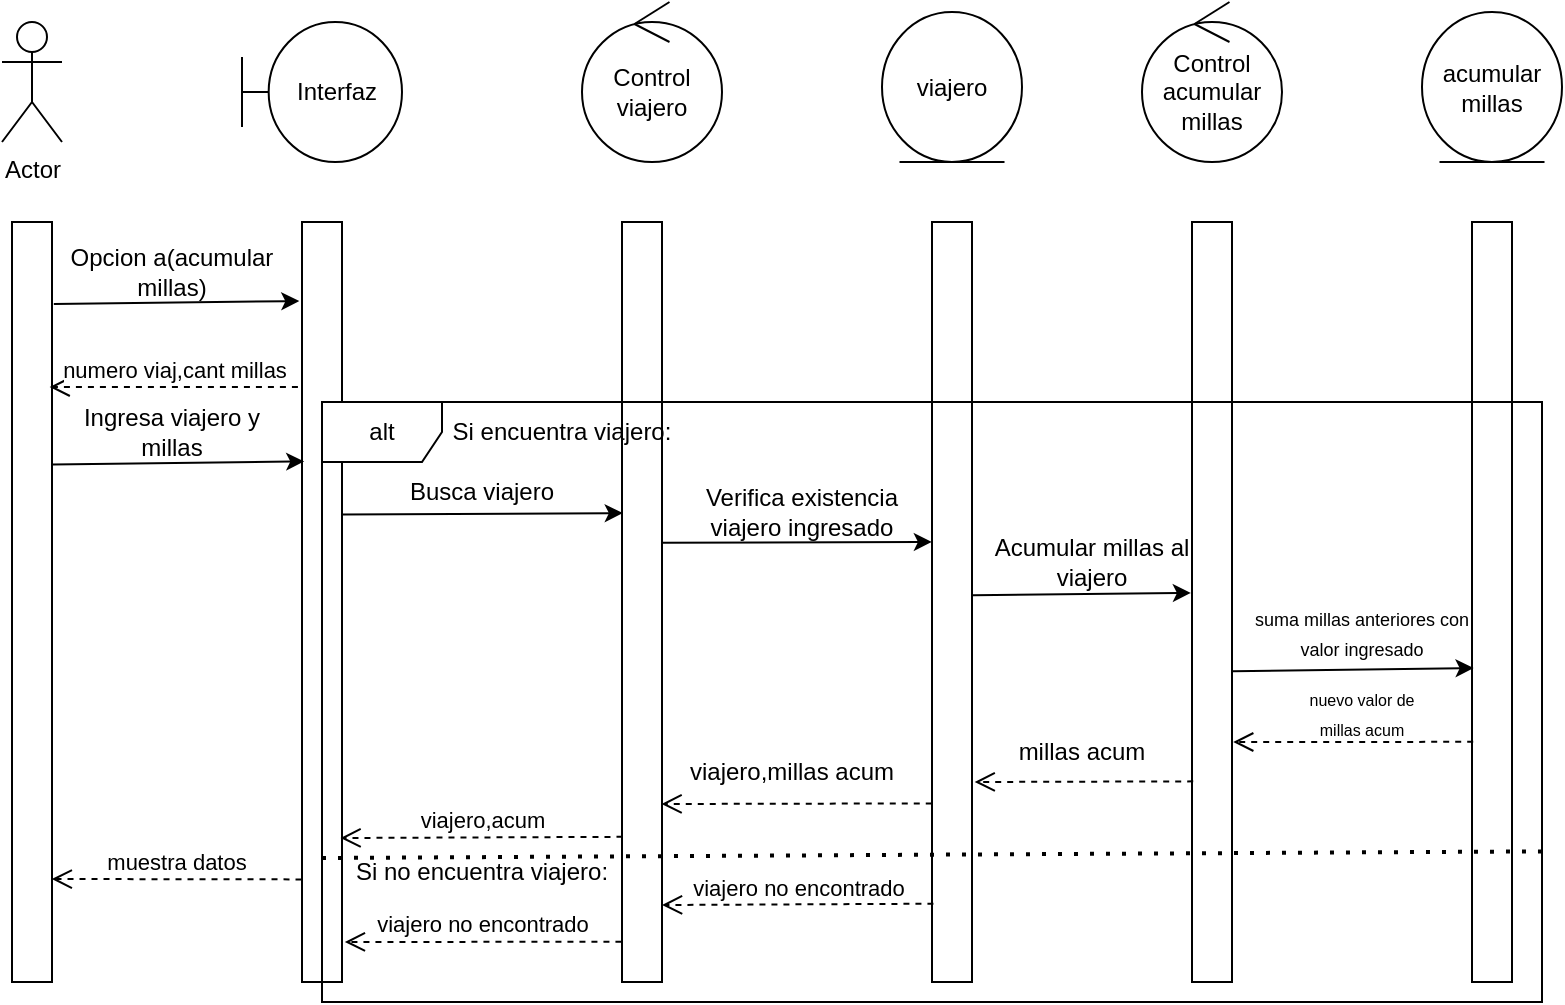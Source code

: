 <mxfile version="21.2.9" type="device">
  <diagram name="Página-1" id="k2aV3mfpag6Ss8hprGoy">
    <mxGraphModel dx="1393" dy="797" grid="1" gridSize="10" guides="1" tooltips="1" connect="1" arrows="1" fold="1" page="1" pageScale="1" pageWidth="850" pageHeight="1100" math="0" shadow="0">
      <root>
        <mxCell id="0" />
        <mxCell id="1" parent="0" />
        <mxCell id="Pa6JtWTiXnyP-uvEOS40-1" value="Actor" style="shape=umlActor;verticalLabelPosition=bottom;verticalAlign=top;html=1;outlineConnect=0;" vertex="1" parent="1">
          <mxGeometry x="40" y="60" width="30" height="60" as="geometry" />
        </mxCell>
        <mxCell id="Pa6JtWTiXnyP-uvEOS40-2" value="" style="rounded=0;whiteSpace=wrap;html=1;rotation=90;" vertex="1" parent="1">
          <mxGeometry x="-135" y="340" width="380" height="20" as="geometry" />
        </mxCell>
        <mxCell id="Pa6JtWTiXnyP-uvEOS40-3" value="Interfaz" style="shape=umlBoundary;whiteSpace=wrap;html=1;" vertex="1" parent="1">
          <mxGeometry x="160" y="60" width="80" height="70" as="geometry" />
        </mxCell>
        <mxCell id="Pa6JtWTiXnyP-uvEOS40-4" value="" style="rounded=0;whiteSpace=wrap;html=1;rotation=90;" vertex="1" parent="1">
          <mxGeometry x="10" y="340" width="380" height="20" as="geometry" />
        </mxCell>
        <mxCell id="Pa6JtWTiXnyP-uvEOS40-5" value="Control viajero" style="ellipse;shape=umlControl;whiteSpace=wrap;html=1;" vertex="1" parent="1">
          <mxGeometry x="330" y="50" width="70" height="80" as="geometry" />
        </mxCell>
        <mxCell id="Pa6JtWTiXnyP-uvEOS40-6" value="viajero" style="ellipse;shape=umlEntity;whiteSpace=wrap;html=1;" vertex="1" parent="1">
          <mxGeometry x="480" y="55" width="70" height="75" as="geometry" />
        </mxCell>
        <mxCell id="Pa6JtWTiXnyP-uvEOS40-8" value="Control acumular&lt;br&gt;millas" style="ellipse;shape=umlControl;whiteSpace=wrap;html=1;" vertex="1" parent="1">
          <mxGeometry x="610" y="50" width="70" height="80" as="geometry" />
        </mxCell>
        <mxCell id="Pa6JtWTiXnyP-uvEOS40-153" value="acumular&lt;br&gt;millas" style="ellipse;shape=umlEntity;whiteSpace=wrap;html=1;" vertex="1" parent="1">
          <mxGeometry x="750" y="55" width="70" height="75" as="geometry" />
        </mxCell>
        <mxCell id="Pa6JtWTiXnyP-uvEOS40-154" value="" style="rounded=0;whiteSpace=wrap;html=1;rotation=90;" vertex="1" parent="1">
          <mxGeometry x="170" y="340" width="380" height="20" as="geometry" />
        </mxCell>
        <mxCell id="Pa6JtWTiXnyP-uvEOS40-155" value="" style="rounded=0;whiteSpace=wrap;html=1;rotation=90;" vertex="1" parent="1">
          <mxGeometry x="325" y="340" width="380" height="20" as="geometry" />
        </mxCell>
        <mxCell id="Pa6JtWTiXnyP-uvEOS40-156" value="" style="rounded=0;whiteSpace=wrap;html=1;rotation=90;" vertex="1" parent="1">
          <mxGeometry x="455" y="340" width="380" height="20" as="geometry" />
        </mxCell>
        <mxCell id="Pa6JtWTiXnyP-uvEOS40-157" value="" style="rounded=0;whiteSpace=wrap;html=1;rotation=90;" vertex="1" parent="1">
          <mxGeometry x="595" y="340" width="380" height="20" as="geometry" />
        </mxCell>
        <mxCell id="Pa6JtWTiXnyP-uvEOS40-158" value="" style="endArrow=classic;html=1;rounded=0;entryX=0.104;entryY=1.067;entryDx=0;entryDy=0;entryPerimeter=0;exitX=0.108;exitY=-0.045;exitDx=0;exitDy=0;exitPerimeter=0;" edge="1" parent="1" source="Pa6JtWTiXnyP-uvEOS40-2" target="Pa6JtWTiXnyP-uvEOS40-4">
          <mxGeometry width="50" height="50" relative="1" as="geometry">
            <mxPoint x="60" y="210" as="sourcePoint" />
            <mxPoint x="110" y="160" as="targetPoint" />
          </mxGeometry>
        </mxCell>
        <mxCell id="Pa6JtWTiXnyP-uvEOS40-159" value="Opcion a(acumular millas)" style="text;html=1;strokeColor=none;fillColor=none;align=center;verticalAlign=middle;whiteSpace=wrap;rounded=0;" vertex="1" parent="1">
          <mxGeometry x="70" y="170" width="110" height="30" as="geometry" />
        </mxCell>
        <mxCell id="Pa6JtWTiXnyP-uvEOS40-160" value="" style="endArrow=classic;html=1;rounded=0;exitX=0.319;exitY=-0.01;exitDx=0;exitDy=0;exitPerimeter=0;entryX=0.315;entryY=0.944;entryDx=0;entryDy=0;entryPerimeter=0;" edge="1" parent="1" source="Pa6JtWTiXnyP-uvEOS40-2" target="Pa6JtWTiXnyP-uvEOS40-4">
          <mxGeometry width="50" height="50" relative="1" as="geometry">
            <mxPoint x="70" y="300" as="sourcePoint" />
            <mxPoint x="120" y="250" as="targetPoint" />
          </mxGeometry>
        </mxCell>
        <mxCell id="Pa6JtWTiXnyP-uvEOS40-161" value="numero viaj,cant millas" style="html=1;verticalAlign=bottom;endArrow=open;dashed=1;endSize=8;edgeStyle=elbowEdgeStyle;elbow=vertical;curved=0;rounded=0;exitX=0.217;exitY=1.102;exitDx=0;exitDy=0;exitPerimeter=0;entryX=0.217;entryY=0.059;entryDx=0;entryDy=0;entryPerimeter=0;" edge="1" parent="1" source="Pa6JtWTiXnyP-uvEOS40-4" target="Pa6JtWTiXnyP-uvEOS40-2">
          <mxGeometry relative="1" as="geometry">
            <mxPoint x="160" y="240" as="sourcePoint" />
            <mxPoint x="80" y="240" as="targetPoint" />
          </mxGeometry>
        </mxCell>
        <mxCell id="Pa6JtWTiXnyP-uvEOS40-162" value="Ingresa viajero y millas" style="text;html=1;strokeColor=none;fillColor=none;align=center;verticalAlign=middle;whiteSpace=wrap;rounded=0;" vertex="1" parent="1">
          <mxGeometry x="65" y="250" width="120" height="30" as="geometry" />
        </mxCell>
        <mxCell id="Pa6JtWTiXnyP-uvEOS40-166" value="" style="endArrow=classic;html=1;rounded=0;exitX=0.385;exitY=0.015;exitDx=0;exitDy=0;exitPerimeter=0;entryX=0.383;entryY=0.981;entryDx=0;entryDy=0;entryPerimeter=0;" edge="1" parent="1" source="Pa6JtWTiXnyP-uvEOS40-4" target="Pa6JtWTiXnyP-uvEOS40-154">
          <mxGeometry width="50" height="50" relative="1" as="geometry">
            <mxPoint x="290" y="350" as="sourcePoint" />
            <mxPoint x="340" y="300" as="targetPoint" />
          </mxGeometry>
        </mxCell>
        <mxCell id="Pa6JtWTiXnyP-uvEOS40-167" value="Verifica existencia viajero ingresado" style="text;html=1;strokeColor=none;fillColor=none;align=center;verticalAlign=middle;whiteSpace=wrap;rounded=0;" vertex="1" parent="1">
          <mxGeometry x="390" y="290" width="100" height="30" as="geometry" />
        </mxCell>
        <mxCell id="Pa6JtWTiXnyP-uvEOS40-168" value="Busca viajero&lt;br&gt;" style="text;html=1;strokeColor=none;fillColor=none;align=center;verticalAlign=middle;whiteSpace=wrap;rounded=0;" vertex="1" parent="1">
          <mxGeometry x="240" y="280" width="80" height="30" as="geometry" />
        </mxCell>
        <mxCell id="Pa6JtWTiXnyP-uvEOS40-169" value="" style="endArrow=classic;html=1;rounded=0;exitX=0.422;exitY=0.015;exitDx=0;exitDy=0;exitPerimeter=0;entryX=0.421;entryY=1.003;entryDx=0;entryDy=0;entryPerimeter=0;" edge="1" parent="1" source="Pa6JtWTiXnyP-uvEOS40-154" target="Pa6JtWTiXnyP-uvEOS40-155">
          <mxGeometry width="50" height="50" relative="1" as="geometry">
            <mxPoint x="405" y="350" as="sourcePoint" />
            <mxPoint x="455" y="300" as="targetPoint" />
          </mxGeometry>
        </mxCell>
        <mxCell id="Pa6JtWTiXnyP-uvEOS40-170" value="" style="endArrow=classic;html=1;rounded=0;exitX=0.491;exitY=-0.014;exitDx=0;exitDy=0;exitPerimeter=0;entryX=0.488;entryY=1.028;entryDx=0;entryDy=0;entryPerimeter=0;" edge="1" parent="1" source="Pa6JtWTiXnyP-uvEOS40-155" target="Pa6JtWTiXnyP-uvEOS40-156">
          <mxGeometry width="50" height="50" relative="1" as="geometry">
            <mxPoint x="550" y="375" as="sourcePoint" />
            <mxPoint x="600" y="325" as="targetPoint" />
          </mxGeometry>
        </mxCell>
        <mxCell id="Pa6JtWTiXnyP-uvEOS40-171" value="Acumular millas al viajero" style="text;html=1;strokeColor=none;fillColor=none;align=center;verticalAlign=middle;whiteSpace=wrap;rounded=0;" vertex="1" parent="1">
          <mxGeometry x="530" y="310" width="110" height="40" as="geometry" />
        </mxCell>
        <mxCell id="Pa6JtWTiXnyP-uvEOS40-172" value="" style="endArrow=classic;html=1;rounded=0;exitX=0.591;exitY=-0.006;exitDx=0;exitDy=0;exitPerimeter=0;entryX=0.587;entryY=0.96;entryDx=0;entryDy=0;entryPerimeter=0;" edge="1" parent="1" source="Pa6JtWTiXnyP-uvEOS40-156" target="Pa6JtWTiXnyP-uvEOS40-157">
          <mxGeometry width="50" height="50" relative="1" as="geometry">
            <mxPoint x="690" y="410" as="sourcePoint" />
            <mxPoint x="740" y="360" as="targetPoint" />
          </mxGeometry>
        </mxCell>
        <mxCell id="Pa6JtWTiXnyP-uvEOS40-173" value="&lt;font style=&quot;font-size: 9px;&quot;&gt;suma millas anteriores con valor ingresado&lt;/font&gt;" style="text;html=1;strokeColor=none;fillColor=none;align=center;verticalAlign=middle;whiteSpace=wrap;rounded=0;" vertex="1" parent="1">
          <mxGeometry x="660" y="350" width="120" height="30" as="geometry" />
        </mxCell>
        <mxCell id="Pa6JtWTiXnyP-uvEOS40-174" value="" style="html=1;verticalAlign=bottom;endArrow=open;dashed=1;endSize=8;edgeStyle=elbowEdgeStyle;elbow=vertical;curved=0;rounded=0;entryX=0.685;entryY=-0.03;entryDx=0;entryDy=0;entryPerimeter=0;exitX=0.684;exitY=0.97;exitDx=0;exitDy=0;exitPerimeter=0;" edge="1" parent="1" source="Pa6JtWTiXnyP-uvEOS40-157" target="Pa6JtWTiXnyP-uvEOS40-156">
          <mxGeometry relative="1" as="geometry">
            <mxPoint x="760" y="420" as="sourcePoint" />
            <mxPoint x="680" y="420" as="targetPoint" />
          </mxGeometry>
        </mxCell>
        <mxCell id="Pa6JtWTiXnyP-uvEOS40-175" value="&lt;font style=&quot;font-size: 8px;&quot;&gt;nuevo valor de millas acum&lt;/font&gt;" style="text;html=1;strokeColor=none;fillColor=none;align=center;verticalAlign=middle;whiteSpace=wrap;rounded=0;" vertex="1" parent="1">
          <mxGeometry x="685" y="370" width="70" height="70" as="geometry" />
        </mxCell>
        <mxCell id="Pa6JtWTiXnyP-uvEOS40-176" value="" style="html=1;verticalAlign=bottom;endArrow=open;dashed=1;endSize=8;edgeStyle=elbowEdgeStyle;elbow=vertical;curved=0;rounded=0;exitX=0.765;exitY=1.006;exitDx=0;exitDy=0;exitPerimeter=0;entryX=0.767;entryY=0.012;entryDx=0;entryDy=0;entryPerimeter=0;" edge="1" parent="1" source="Pa6JtWTiXnyP-uvEOS40-155" target="Pa6JtWTiXnyP-uvEOS40-154">
          <mxGeometry relative="1" as="geometry">
            <mxPoint x="470" y="450" as="sourcePoint" />
            <mxPoint x="390" y="450" as="targetPoint" />
          </mxGeometry>
        </mxCell>
        <mxCell id="Pa6JtWTiXnyP-uvEOS40-177" value="" style="html=1;verticalAlign=bottom;endArrow=open;dashed=1;endSize=8;edgeStyle=elbowEdgeStyle;elbow=vertical;curved=0;rounded=0;exitX=0.736;exitY=0.97;exitDx=0;exitDy=0;exitPerimeter=0;entryX=0.738;entryY=-0.067;entryDx=0;entryDy=0;entryPerimeter=0;" edge="1" parent="1" source="Pa6JtWTiXnyP-uvEOS40-156" target="Pa6JtWTiXnyP-uvEOS40-155">
          <mxGeometry relative="1" as="geometry">
            <mxPoint x="630" y="440" as="sourcePoint" />
            <mxPoint x="550" y="440" as="targetPoint" />
          </mxGeometry>
        </mxCell>
        <mxCell id="Pa6JtWTiXnyP-uvEOS40-178" value="millas acum" style="text;html=1;strokeColor=none;fillColor=none;align=center;verticalAlign=middle;whiteSpace=wrap;rounded=0;" vertex="1" parent="1">
          <mxGeometry x="540" y="410" width="80" height="30" as="geometry" />
        </mxCell>
        <mxCell id="Pa6JtWTiXnyP-uvEOS40-179" value="viajero,millas acum" style="text;html=1;strokeColor=none;fillColor=none;align=center;verticalAlign=middle;whiteSpace=wrap;rounded=0;" vertex="1" parent="1">
          <mxGeometry x="380" y="420" width="110" height="30" as="geometry" />
        </mxCell>
        <mxCell id="Pa6JtWTiXnyP-uvEOS40-180" value="viajero,acum" style="html=1;verticalAlign=bottom;endArrow=open;dashed=1;endSize=8;edgeStyle=elbowEdgeStyle;elbow=vertical;curved=0;rounded=0;exitX=0.809;exitY=0.988;exitDx=0;exitDy=0;exitPerimeter=0;entryX=0.811;entryY=0.037;entryDx=0;entryDy=0;entryPerimeter=0;" edge="1" parent="1" source="Pa6JtWTiXnyP-uvEOS40-154" target="Pa6JtWTiXnyP-uvEOS40-4">
          <mxGeometry relative="1" as="geometry">
            <mxPoint x="320" y="470.22" as="sourcePoint" />
            <mxPoint x="240" y="470.22" as="targetPoint" />
          </mxGeometry>
        </mxCell>
        <mxCell id="Pa6JtWTiXnyP-uvEOS40-181" value="muestra datos" style="html=1;verticalAlign=bottom;endArrow=open;dashed=1;endSize=8;edgeStyle=elbowEdgeStyle;elbow=vertical;curved=0;rounded=0;exitX=0.865;exitY=1.012;exitDx=0;exitDy=0;exitPerimeter=0;entryX=0.865;entryY=0.006;entryDx=0;entryDy=0;entryPerimeter=0;" edge="1" parent="1" source="Pa6JtWTiXnyP-uvEOS40-4" target="Pa6JtWTiXnyP-uvEOS40-2">
          <mxGeometry relative="1" as="geometry">
            <mxPoint x="170" y="490.22" as="sourcePoint" />
            <mxPoint x="90" y="490.22" as="targetPoint" />
          </mxGeometry>
        </mxCell>
        <mxCell id="Pa6JtWTiXnyP-uvEOS40-182" value="viajero no encontrado" style="html=1;verticalAlign=bottom;endArrow=open;dashed=1;endSize=8;edgeStyle=elbowEdgeStyle;elbow=vertical;curved=0;rounded=0;exitX=0.897;exitY=0.964;exitDx=0;exitDy=0;exitPerimeter=0;entryX=0.901;entryY=0;entryDx=0;entryDy=0;entryPerimeter=0;" edge="1" parent="1" source="Pa6JtWTiXnyP-uvEOS40-155" target="Pa6JtWTiXnyP-uvEOS40-154">
          <mxGeometry relative="1" as="geometry">
            <mxPoint x="480" y="500" as="sourcePoint" />
            <mxPoint x="400" y="500" as="targetPoint" />
          </mxGeometry>
        </mxCell>
        <mxCell id="Pa6JtWTiXnyP-uvEOS40-183" value="viajero no encontrado" style="html=1;verticalAlign=bottom;endArrow=open;dashed=1;endSize=8;edgeStyle=elbowEdgeStyle;elbow=vertical;curved=0;rounded=0;exitX=0.947;exitY=1.014;exitDx=0;exitDy=0;exitPerimeter=0;entryX=0.948;entryY=-0.071;entryDx=0;entryDy=0;entryPerimeter=0;" edge="1" parent="1" source="Pa6JtWTiXnyP-uvEOS40-154" target="Pa6JtWTiXnyP-uvEOS40-4">
          <mxGeometry relative="1" as="geometry">
            <mxPoint x="320" y="520" as="sourcePoint" />
            <mxPoint x="240" y="520" as="targetPoint" />
          </mxGeometry>
        </mxCell>
        <mxCell id="Pa6JtWTiXnyP-uvEOS40-184" value="alt" style="shape=umlFrame;whiteSpace=wrap;html=1;pointerEvents=0;" vertex="1" parent="1">
          <mxGeometry x="200" y="250" width="610" height="300" as="geometry" />
        </mxCell>
        <mxCell id="Pa6JtWTiXnyP-uvEOS40-185" value="Si no encuentra viajero:" style="text;html=1;strokeColor=none;fillColor=none;align=center;verticalAlign=middle;whiteSpace=wrap;rounded=0;" vertex="1" parent="1">
          <mxGeometry x="210" y="470" width="140" height="30" as="geometry" />
        </mxCell>
        <mxCell id="Pa6JtWTiXnyP-uvEOS40-186" value="Si encuentra viajero:" style="text;html=1;strokeColor=none;fillColor=none;align=center;verticalAlign=middle;whiteSpace=wrap;rounded=0;" vertex="1" parent="1">
          <mxGeometry x="250" y="245" width="140" height="40" as="geometry" />
        </mxCell>
        <mxCell id="Pa6JtWTiXnyP-uvEOS40-187" value="" style="endArrow=none;dashed=1;html=1;dashPattern=1 3;strokeWidth=2;rounded=0;exitX=0;exitY=0.76;exitDx=0;exitDy=0;entryX=1;entryY=0.749;entryDx=0;entryDy=0;entryPerimeter=0;exitPerimeter=0;" edge="1" parent="1" source="Pa6JtWTiXnyP-uvEOS40-184" target="Pa6JtWTiXnyP-uvEOS40-184">
          <mxGeometry width="50" height="50" relative="1" as="geometry">
            <mxPoint x="330" y="520" as="sourcePoint" />
            <mxPoint x="380" y="470" as="targetPoint" />
          </mxGeometry>
        </mxCell>
      </root>
    </mxGraphModel>
  </diagram>
</mxfile>
